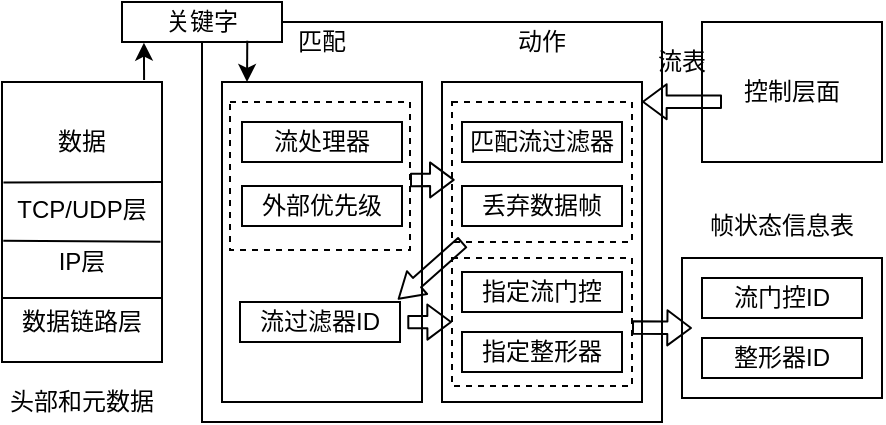 <mxfile version="14.6.0" type="github">
  <diagram id="aaCZxX8vmxCRQtJnQiY-" name="Page-1">
    <mxGraphModel dx="813" dy="435" grid="0" gridSize="10" guides="1" tooltips="1" connect="1" arrows="1" fold="1" page="0" pageScale="1" pageWidth="827" pageHeight="1169" math="0" shadow="0">
      <root>
        <mxCell id="0" />
        <mxCell id="1" parent="0" />
        <mxCell id="_swp_JF85U9SzH94By_Y-13" value="" style="rounded=0;whiteSpace=wrap;html=1;" parent="1" vertex="1">
          <mxGeometry x="300" y="310" width="230" height="200" as="geometry" />
        </mxCell>
        <mxCell id="_swp_JF85U9SzH94By_Y-15" value="" style="rounded=0;whiteSpace=wrap;html=1;" parent="1" vertex="1">
          <mxGeometry x="420" y="340" width="100" height="160" as="geometry" />
        </mxCell>
        <mxCell id="_swp_JF85U9SzH94By_Y-45" value="" style="rounded=0;whiteSpace=wrap;html=1;dashed=1;" parent="1" vertex="1">
          <mxGeometry x="425" y="350" width="90" height="70" as="geometry" />
        </mxCell>
        <mxCell id="_swp_JF85U9SzH94By_Y-30" value="" style="rounded=0;whiteSpace=wrap;html=1;dashed=1;" parent="1" vertex="1">
          <mxGeometry x="425" y="428" width="90" height="64" as="geometry" />
        </mxCell>
        <mxCell id="_swp_JF85U9SzH94By_Y-14" value="" style="rounded=0;whiteSpace=wrap;html=1;" parent="1" vertex="1">
          <mxGeometry x="310" y="340" width="100" height="160" as="geometry" />
        </mxCell>
        <mxCell id="_swp_JF85U9SzH94By_Y-26" value="" style="rounded=0;whiteSpace=wrap;html=1;dashed=1;" parent="1" vertex="1">
          <mxGeometry x="314" y="350" width="90" height="74" as="geometry" />
        </mxCell>
        <mxCell id="_swp_JF85U9SzH94By_Y-1" value="" style="rounded=0;whiteSpace=wrap;html=1;" parent="1" vertex="1">
          <mxGeometry x="200" y="340" width="80" height="140" as="geometry" />
        </mxCell>
        <mxCell id="_swp_JF85U9SzH94By_Y-2" value="头部和元数据" style="text;html=1;strokeColor=none;fillColor=none;align=center;verticalAlign=middle;whiteSpace=wrap;rounded=0;" parent="1" vertex="1">
          <mxGeometry x="200" y="490" width="80" height="20" as="geometry" />
        </mxCell>
        <mxCell id="_swp_JF85U9SzH94By_Y-4" value="" style="endArrow=none;html=1;exitX=-0.002;exitY=0.771;exitDx=0;exitDy=0;exitPerimeter=0;" parent="1" source="_swp_JF85U9SzH94By_Y-1" edge="1">
          <mxGeometry width="50" height="50" relative="1" as="geometry">
            <mxPoint x="201" y="451" as="sourcePoint" />
            <mxPoint x="280" y="448" as="targetPoint" />
          </mxGeometry>
        </mxCell>
        <mxCell id="_swp_JF85U9SzH94By_Y-5" value="数据链路层" style="text;html=1;strokeColor=none;fillColor=none;align=center;verticalAlign=middle;whiteSpace=wrap;rounded=0;" parent="1" vertex="1">
          <mxGeometry x="200" y="450" width="80" height="20" as="geometry" />
        </mxCell>
        <mxCell id="_swp_JF85U9SzH94By_Y-6" value="" style="endArrow=none;html=1;entryX=0.997;entryY=0.81;entryDx=0;entryDy=0;entryPerimeter=0;exitX=0.008;exitY=0.567;exitDx=0;exitDy=0;exitPerimeter=0;" parent="1" source="_swp_JF85U9SzH94By_Y-1" edge="1">
          <mxGeometry width="50" height="50" relative="1" as="geometry">
            <mxPoint x="200.0" y="420.1" as="sourcePoint" />
            <mxPoint x="279.28" y="419.9" as="targetPoint" />
          </mxGeometry>
        </mxCell>
        <mxCell id="_swp_JF85U9SzH94By_Y-7" value="IP层" style="text;html=1;strokeColor=none;fillColor=none;align=center;verticalAlign=middle;whiteSpace=wrap;rounded=0;" parent="1" vertex="1">
          <mxGeometry x="200" y="420" width="80" height="20" as="geometry" />
        </mxCell>
        <mxCell id="_swp_JF85U9SzH94By_Y-8" value="" style="endArrow=none;html=1;entryX=0.997;entryY=0.81;entryDx=0;entryDy=0;entryPerimeter=0;exitX=0.006;exitY=0.811;exitDx=0;exitDy=0;exitPerimeter=0;" parent="1" edge="1">
          <mxGeometry width="50" height="50" relative="1" as="geometry">
            <mxPoint x="200.72" y="390.2" as="sourcePoint" />
            <mxPoint x="280" y="390" as="targetPoint" />
          </mxGeometry>
        </mxCell>
        <mxCell id="_swp_JF85U9SzH94By_Y-9" value="TCP/UDP层" style="text;html=1;strokeColor=none;fillColor=none;align=center;verticalAlign=middle;whiteSpace=wrap;rounded=0;" parent="1" vertex="1">
          <mxGeometry x="200" y="394" width="80" height="20" as="geometry" />
        </mxCell>
        <mxCell id="_swp_JF85U9SzH94By_Y-12" value="数据" style="text;html=1;strokeColor=none;fillColor=none;align=center;verticalAlign=middle;whiteSpace=wrap;rounded=0;" parent="1" vertex="1">
          <mxGeometry x="200" y="360" width="80" height="20" as="geometry" />
        </mxCell>
        <mxCell id="_swp_JF85U9SzH94By_Y-16" value="匹配" style="text;html=1;strokeColor=none;fillColor=none;align=center;verticalAlign=middle;whiteSpace=wrap;rounded=0;" parent="1" vertex="1">
          <mxGeometry x="320" y="310" width="80" height="20" as="geometry" />
        </mxCell>
        <mxCell id="_swp_JF85U9SzH94By_Y-17" value="动作" style="text;html=1;strokeColor=none;fillColor=none;align=center;verticalAlign=middle;whiteSpace=wrap;rounded=0;" parent="1" vertex="1">
          <mxGeometry x="430" y="310" width="80" height="20" as="geometry" />
        </mxCell>
        <mxCell id="_swp_JF85U9SzH94By_Y-19" value="关键字" style="rounded=0;whiteSpace=wrap;html=1;" parent="1" vertex="1">
          <mxGeometry x="260" y="300" width="80" height="20" as="geometry" />
        </mxCell>
        <mxCell id="_swp_JF85U9SzH94By_Y-20" value="" style="endArrow=classic;html=1;exitX=0.888;exitY=-0.007;exitDx=0;exitDy=0;exitPerimeter=0;entryX=0.137;entryY=1.017;entryDx=0;entryDy=0;entryPerimeter=0;" parent="1" source="_swp_JF85U9SzH94By_Y-1" target="_swp_JF85U9SzH94By_Y-19" edge="1">
          <mxGeometry width="50" height="50" relative="1" as="geometry">
            <mxPoint x="250" y="400" as="sourcePoint" />
            <mxPoint x="272" y="321" as="targetPoint" />
          </mxGeometry>
        </mxCell>
        <mxCell id="_swp_JF85U9SzH94By_Y-21" value="" style="endArrow=classic;html=1;exitX=0.908;exitY=0.97;exitDx=0;exitDy=0;exitPerimeter=0;entryX=0.125;entryY=0;entryDx=0;entryDy=0;entryPerimeter=0;" parent="1" target="_swp_JF85U9SzH94By_Y-14" edge="1">
          <mxGeometry width="50" height="50" relative="1" as="geometry">
            <mxPoint x="322.64" y="319.4" as="sourcePoint" />
            <mxPoint x="322" y="341" as="targetPoint" />
          </mxGeometry>
        </mxCell>
        <mxCell id="_swp_JF85U9SzH94By_Y-22" value="控制层面" style="rounded=0;whiteSpace=wrap;html=1;" parent="1" vertex="1">
          <mxGeometry x="550" y="310" width="90" height="70" as="geometry" />
        </mxCell>
        <mxCell id="_swp_JF85U9SzH94By_Y-23" value="流处理器&lt;span style=&quot;color: rgba(0 , 0 , 0 , 0) ; font-family: monospace ; font-size: 0px&quot;&gt;%3CmxGraphModel%3E%3Croot%3E%3CmxCell%20id%3D%220%22%2F%3E%3CmxCell%20id%3D%221%22%20parent%3D%220%22%2F%3E%3CmxCell%20id%3D%222%22%20value%3D%22%E5%85%B3%E9%94%AE%E5%AD%97%22%20style%3D%22rounded%3D0%3BwhiteSpace%3Dwrap%3Bhtml%3D1%3B%22%20vertex%3D%221%22%20parent%3D%221%22%3E%3CmxGeometry%20x%3D%22260%22%20y%3D%22300%22%20width%3D%2280%22%20height%3D%2220%22%20as%3D%22geometry%22%2F%3E%3C%2FmxCell%3E%3C%2Froot%3E%3C%2FmxGraphModel%3E&lt;/span&gt;" style="rounded=0;whiteSpace=wrap;html=1;" parent="1" vertex="1">
          <mxGeometry x="320" y="360" width="80" height="20" as="geometry" />
        </mxCell>
        <mxCell id="_swp_JF85U9SzH94By_Y-24" value="外部优先级" style="rounded=0;whiteSpace=wrap;html=1;" parent="1" vertex="1">
          <mxGeometry x="320" y="392" width="80" height="20" as="geometry" />
        </mxCell>
        <mxCell id="_swp_JF85U9SzH94By_Y-25" value="流过滤器ID" style="rounded=0;whiteSpace=wrap;html=1;" parent="1" vertex="1">
          <mxGeometry x="319" y="450" width="80" height="20" as="geometry" />
        </mxCell>
        <mxCell id="_swp_JF85U9SzH94By_Y-28" value="" style="shape=flexArrow;endArrow=classic;html=1;width=6.19;endSize=3.605;endWidth=10.363;entryX=0.015;entryY=0.556;entryDx=0;entryDy=0;entryPerimeter=0;" parent="1" target="_swp_JF85U9SzH94By_Y-45" edge="1">
          <mxGeometry width="50" height="50" relative="1" as="geometry">
            <mxPoint x="404" y="389" as="sourcePoint" />
            <mxPoint x="427" y="388" as="targetPoint" />
          </mxGeometry>
        </mxCell>
        <mxCell id="_swp_JF85U9SzH94By_Y-31" value="匹配流过滤器" style="rounded=0;whiteSpace=wrap;html=1;" parent="1" vertex="1">
          <mxGeometry x="430" y="360" width="80" height="20" as="geometry" />
        </mxCell>
        <mxCell id="_swp_JF85U9SzH94By_Y-33" value="" style="shape=flexArrow;endArrow=classic;html=1;width=6.19;endSize=3.748;endWidth=8.005;entryX=0.987;entryY=-0.063;entryDx=0;entryDy=0;entryPerimeter=0;" parent="1" source="_swp_JF85U9SzH94By_Y-45" target="_swp_JF85U9SzH94By_Y-25" edge="1">
          <mxGeometry width="50" height="50" relative="1" as="geometry">
            <mxPoint x="340" y="370" as="sourcePoint" />
            <mxPoint x="400" y="440" as="targetPoint" />
          </mxGeometry>
        </mxCell>
        <mxCell id="_swp_JF85U9SzH94By_Y-36" value="指定整形器" style="rounded=0;whiteSpace=wrap;html=1;" parent="1" vertex="1">
          <mxGeometry x="430" y="465" width="80" height="20" as="geometry" />
        </mxCell>
        <mxCell id="_swp_JF85U9SzH94By_Y-37" value="指定流门控" style="rounded=0;whiteSpace=wrap;html=1;" parent="1" vertex="1">
          <mxGeometry x="430" y="435" width="80" height="20" as="geometry" />
        </mxCell>
        <mxCell id="_swp_JF85U9SzH94By_Y-38" value="" style="rounded=0;whiteSpace=wrap;html=1;" parent="1" vertex="1">
          <mxGeometry x="540" y="428" width="100" height="70" as="geometry" />
        </mxCell>
        <mxCell id="_swp_JF85U9SzH94By_Y-41" value="帧状态信息表" style="text;html=1;strokeColor=none;fillColor=none;align=center;verticalAlign=middle;whiteSpace=wrap;rounded=0;" parent="1" vertex="1">
          <mxGeometry x="550" y="402" width="80" height="20" as="geometry" />
        </mxCell>
        <mxCell id="_swp_JF85U9SzH94By_Y-42" value="流门控ID" style="rounded=0;whiteSpace=wrap;html=1;" parent="1" vertex="1">
          <mxGeometry x="550" y="438" width="80" height="20" as="geometry" />
        </mxCell>
        <mxCell id="_swp_JF85U9SzH94By_Y-43" value="整形器ID" style="rounded=0;whiteSpace=wrap;html=1;" parent="1" vertex="1">
          <mxGeometry x="550" y="468" width="80" height="20" as="geometry" />
        </mxCell>
        <mxCell id="_swp_JF85U9SzH94By_Y-44" value="" style="shape=flexArrow;endArrow=classic;html=1;width=6.19;endSize=3.605;endWidth=10.363;entryX=0;entryY=0.5;entryDx=0;entryDy=0;" parent="1" edge="1">
          <mxGeometry width="50" height="50" relative="1" as="geometry">
            <mxPoint x="515" y="462.76" as="sourcePoint" />
            <mxPoint x="545" y="463" as="targetPoint" />
          </mxGeometry>
        </mxCell>
        <mxCell id="_swp_JF85U9SzH94By_Y-46" value="" style="shape=flexArrow;endArrow=classic;html=1;width=6.19;endSize=3.605;endWidth=10.363;entryX=0.015;entryY=0.556;entryDx=0;entryDy=0;entryPerimeter=0;" parent="1" edge="1">
          <mxGeometry width="50" height="50" relative="1" as="geometry">
            <mxPoint x="402.65" y="460.08" as="sourcePoint" />
            <mxPoint x="425.0" y="460.0" as="targetPoint" />
          </mxGeometry>
        </mxCell>
        <mxCell id="_swp_JF85U9SzH94By_Y-47" value="丢弃数据帧" style="rounded=0;whiteSpace=wrap;html=1;" parent="1" vertex="1">
          <mxGeometry x="430" y="392" width="80" height="20" as="geometry" />
        </mxCell>
        <mxCell id="_swp_JF85U9SzH94By_Y-49" value="" style="shape=flexArrow;endArrow=classic;html=1;width=6.19;endSize=3.605;endWidth=10.363;" parent="1" edge="1">
          <mxGeometry width="50" height="50" relative="1" as="geometry">
            <mxPoint x="560" y="349.87" as="sourcePoint" />
            <mxPoint x="520" y="349.87" as="targetPoint" />
          </mxGeometry>
        </mxCell>
        <mxCell id="_swp_JF85U9SzH94By_Y-50" value="流表" style="text;html=1;strokeColor=none;fillColor=none;align=center;verticalAlign=middle;whiteSpace=wrap;rounded=0;" parent="1" vertex="1">
          <mxGeometry x="500" y="320" width="80" height="20" as="geometry" />
        </mxCell>
      </root>
    </mxGraphModel>
  </diagram>
</mxfile>
